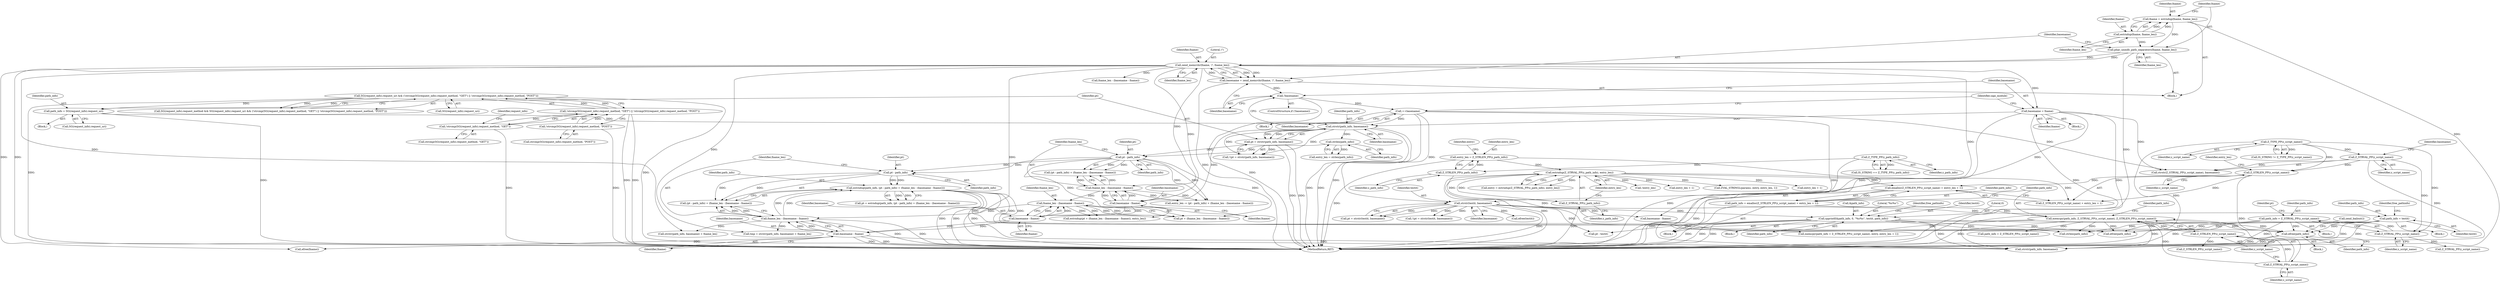 digraph "0_php_bf58162ddf970f63502837f366930e44d6a992cf@API" {
"1000828" [label="(Call,efree(path_info))"];
"1000530" [label="(Call,spprintf(&path_info, 0, \"%s%s\", testit, path_info))"];
"1000513" [label="(Call,strstr(testit, basename))"];
"1000318" [label="(Call,basename = fname)"];
"1000310" [label="(Call,zend_memrchr(fname, '/', fname_len))"];
"1000305" [label="(Call,phar_unixify_path_separators(fname, fname_len))"];
"1000300" [label="(Call,fname = estrndup(fname, fname_len))"];
"1000302" [label="(Call,estrndup(fname, fname_len))"];
"1000323" [label="(Call,++basename)"];
"1000315" [label="(Call,!basename)"];
"1000308" [label="(Call,basename = zend_memrchr(fname, '/', fname_len))"];
"1000542" [label="(Call,path_info = testit)"];
"1000495" [label="(Call,path_info = Z_STRVAL_PP(z_script_name))"];
"1000497" [label="(Call,Z_STRVAL_PP(z_script_name))"];
"1000425" [label="(Call,Z_STRVAL_PP(z_script_name))"];
"1000421" [label="(Call,Z_TYPE_PP(z_script_name))"];
"1000617" [label="(Call,estrndup(path_info, (pt - path_info) + (fname_len - (basename - fname))))"];
"1000620" [label="(Call,pt - path_info)"];
"1000596" [label="(Call,pt - path_info)"];
"1000582" [label="(Call,pt = strstr(path_info, basename))"];
"1000584" [label="(Call,strstr(path_info, basename))"];
"1000574" [label="(Call,path_info = SG(request_info).request_uri)"];
"1000278" [label="(Call,SG(request_info).request_uri && (!strcmp(SG(request_info).request_method, \"GET\") || !strcmp(SG(request_info).request_method, \"POST\")))"];
"1000283" [label="(Call,!strcmp(SG(request_info).request_method, \"GET\") || !strcmp(SG(request_info).request_method, \"POST\"))"];
"1000284" [label="(Call,!strcmp(SG(request_info).request_method, \"GET\"))"];
"1000291" [label="(Call,!strcmp(SG(request_info).request_method, \"POST\"))"];
"1000591" [label="(Call,strlen(path_info))"];
"1000623" [label="(Call,fname_len - (basename - fname))"];
"1000609" [label="(Call,fname_len - (basename - fname))"];
"1000599" [label="(Call,fname_len - (basename - fname))"];
"1000601" [label="(Call,basename - fname)"];
"1000611" [label="(Call,basename - fname)"];
"1000625" [label="(Call,basename - fname)"];
"1000467" [label="(Call,memcpy(path_info, Z_STRVAL_PP(z_script_name), Z_STRLEN_PP(z_script_name)))"];
"1000458" [label="(Call,path_info = emalloc(Z_STRLEN_PP(z_script_name) + entry_len + 1))"];
"1000460" [label="(Call,emalloc(Z_STRLEN_PP(z_script_name) + entry_len + 1))"];
"1000462" [label="(Call,Z_STRLEN_PP(z_script_name))"];
"1000454" [label="(Call,estrndup(Z_STRVAL_PP(z_path_info), entry_len))"];
"1000455" [label="(Call,Z_STRVAL_PP(z_path_info))"];
"1000450" [label="(Call,Z_STRLEN_PP(z_path_info))"];
"1000445" [label="(Call,Z_TYPE_PP(z_path_info))"];
"1000448" [label="(Call,entry_len = Z_STRLEN_PP(z_path_info))"];
"1000469" [label="(Call,Z_STRVAL_PP(z_script_name))"];
"1000471" [label="(Call,Z_STRLEN_PP(z_script_name))"];
"1000615" [label="(Call,pt = estrndup(path_info, (pt - path_info) + (fname_len - (basename - fname))))"];
"1000574" [label="(Call,path_info = SG(request_info).request_uri)"];
"1000656" [label="(Call,efree(path_info))"];
"1000445" [label="(Call,Z_TYPE_PP(z_path_info))"];
"1000945" [label="(Call,efree(fname))"];
"1000611" [label="(Call,basename - fname)"];
"1000467" [label="(Call,memcpy(path_info, Z_STRVAL_PP(z_script_name), Z_STRLEN_PP(z_script_name)))"];
"1000599" [label="(Call,fname_len - (basename - fname))"];
"1000583" [label="(Identifier,pt)"];
"1000307" [label="(Identifier,fname_len)"];
"1000496" [label="(Identifier,path_info)"];
"1000302" [label="(Call,estrndup(fname, fname_len))"];
"1000311" [label="(Identifier,fname)"];
"1000324" [label="(Identifier,basename)"];
"1000318" [label="(Call,basename = fname)"];
"1000531" [label="(Call,&path_info)"];
"1000457" [label="(Identifier,entry_len)"];
"1000319" [label="(Identifier,basename)"];
"1000582" [label="(Call,pt = strstr(path_info, basename))"];
"1000304" [label="(Identifier,fname_len)"];
"1000620" [label="(Call,pt - path_info)"];
"1000461" [label="(Call,Z_STRLEN_PP(z_script_name) + entry_len + 1)"];
"1000591" [label="(Call,strlen(path_info))"];
"1000829" [label="(Identifier,path_info)"];
"1000626" [label="(Identifier,basename)"];
"1000460" [label="(Call,emalloc(Z_STRLEN_PP(z_script_name) + entry_len + 1))"];
"1000606" [label="(Call,estrndup(pt + (fname_len - (basename - fname)), entry_len))"];
"1000576" [label="(Call,SG(request_info).request_uri)"];
"1000610" [label="(Identifier,fname_len)"];
"1000317" [label="(Block,)"];
"1000273" [label="(Call,SG(request_info).request_method && SG(request_info).request_uri && (!strcmp(SG(request_info).request_method, \"GET\") || !strcmp(SG(request_info).request_method, \"POST\")))"];
"1000621" [label="(Identifier,pt)"];
"1000546" [label="(Identifier,free_pathinfo)"];
"1000595" [label="(Call,(pt - path_info) + (fname_len - (basename - fname)))"];
"1000306" [label="(Identifier,fname)"];
"1000323" [label="(Call,++basename)"];
"1000566" [label="(Call,basename - fname)"];
"1000517" [label="(Call,efree(testit))"];
"1001030" [label="(MethodReturn,RET)"];
"1000564" [label="(Call,fname_len - (basename - fname))"];
"1000456" [label="(Identifier,z_path_info)"];
"1000427" [label="(Identifier,basename)"];
"1000285" [label="(Call,strcmp(SG(request_info).request_method, \"GET\"))"];
"1000534" [label="(Literal,\"%s%s\")"];
"1000502" [label="(Call,Z_STRVAL_PP(z_script_name))"];
"1000497" [label="(Call,Z_STRVAL_PP(z_script_name))"];
"1000320" [label="(Identifier,fname)"];
"1000581" [label="(Call,!(pt = strstr(path_info, basename)))"];
"1000463" [label="(Identifier,z_script_name)"];
"1000462" [label="(Call,Z_STRLEN_PP(z_script_name))"];
"1000474" [label="(Call,path_info + Z_STRLEN_PP(z_script_name))"];
"1000322" [label="(Block,)"];
"1000425" [label="(Call,Z_STRVAL_PP(z_script_name))"];
"1000426" [label="(Identifier,z_script_name)"];
"1000468" [label="(Identifier,path_info)"];
"1000421" [label="(Call,Z_TYPE_PP(z_script_name))"];
"1000465" [label="(Identifier,entry_len)"];
"1000830" [label="(Call,zend_bailout())"];
"1000316" [label="(Identifier,basename)"];
"1000305" [label="(Call,phar_unixify_path_separators(fname, fname_len))"];
"1000500" [label="(Identifier,pt)"];
"1000495" [label="(Call,path_info = Z_STRVAL_PP(z_script_name))"];
"1000455" [label="(Call,Z_STRVAL_PP(z_path_info))"];
"1000623" [label="(Call,fname_len - (basename - fname))"];
"1000292" [label="(Call,strcmp(SG(request_info).request_method, \"POST\"))"];
"1000613" [label="(Identifier,fname)"];
"1000314" [label="(ControlStructure,if (!basename))"];
"1000510" [label="(Call,!(pt = strstr(testit, basename)))"];
"1000538" [label="(Identifier,free_pathinfo)"];
"1000458" [label="(Call,path_info = emalloc(Z_STRLEN_PP(z_script_name) + entry_len + 1))"];
"1000452" [label="(Call,entry = estrndup(Z_STRVAL_PP(z_path_info), entry_len))"];
"1000295" [label="(Identifier,request_info)"];
"1000472" [label="(Identifier,z_script_name)"];
"1000450" [label="(Call,Z_STRLEN_PP(z_path_info))"];
"1000601" [label="(Call,basename - fname)"];
"1000541" [label="(Block,)"];
"1000522" [label="(Block,)"];
"1000612" [label="(Identifier,basename)"];
"1000600" [label="(Identifier,fname_len)"];
"1000627" [label="(Identifier,fname)"];
"1000309" [label="(Identifier,basename)"];
"1000475" [label="(Identifier,path_info)"];
"1000451" [label="(Identifier,z_path_info)"];
"1000308" [label="(Call,basename = zend_memrchr(fname, '/', fname_len))"];
"1000453" [label="(Identifier,entry)"];
"1000514" [label="(Identifier,testit)"];
"1000573" [label="(Block,)"];
"1000476" [label="(Call,Z_STRLEN_PP(z_script_name))"];
"1000596" [label="(Call,pt - path_info)"];
"1000454" [label="(Call,estrndup(Z_STRVAL_PP(z_path_info), entry_len))"];
"1000589" [label="(Call,entry_len = strlen(path_info))"];
"1000303" [label="(Identifier,fname)"];
"1000609" [label="(Call,fname_len - (basename - fname))"];
"1000544" [label="(Identifier,testit)"];
"1000446" [label="(Identifier,z_path_info)"];
"1000618" [label="(Identifier,path_info)"];
"1000593" [label="(Call,entry_len -= (pt - path_info) + (fname_len - (basename - fname)))"];
"1000511" [label="(Call,pt = strstr(testit, basename))"];
"1000543" [label="(Identifier,path_info)"];
"1000772" [label="(Call,!entry_len)"];
"1000422" [label="(Identifier,z_script_name)"];
"1000479" [label="(Call,entry_len + 1)"];
"1000513" [label="(Call,strstr(testit, basename))"];
"1000598" [label="(Identifier,path_info)"];
"1000449" [label="(Identifier,entry_len)"];
"1000586" [label="(Identifier,basename)"];
"1000535" [label="(Identifier,testit)"];
"1000603" [label="(Identifier,fname)"];
"1000471" [label="(Call,Z_STRLEN_PP(z_script_name))"];
"1000575" [label="(Identifier,path_info)"];
"1000585" [label="(Identifier,path_info)"];
"1000592" [label="(Identifier,path_info)"];
"1000315" [label="(Call,!basename)"];
"1000284" [label="(Call,!strcmp(SG(request_info).request_method, \"GET\"))"];
"1000310" [label="(Call,zend_memrchr(fname, '/', fname_len))"];
"1000867" [label="(Call,strstr(path_info, basename) + fname_len)"];
"1000890" [label="(Call,strlen(path_info))"];
"1000301" [label="(Identifier,fname)"];
"1000602" [label="(Identifier,basename)"];
"1000283" [label="(Call,!strcmp(SG(request_info).request_method, \"GET\") || !strcmp(SG(request_info).request_method, \"POST\"))"];
"1000619" [label="(Call,(pt - path_info) + (fname_len - (basename - fname)))"];
"1000561" [label="(Call,pt - testit)"];
"1000827" [label="(Block,)"];
"1000470" [label="(Identifier,z_script_name)"];
"1000641" [label="(Call,ZVAL_STRINGL(params, entry, entry_len, 1))"];
"1000313" [label="(Identifier,fname_len)"];
"1000443" [label="(Call,IS_STRING == Z_TYPE_PP(z_path_info))"];
"1000464" [label="(Call,entry_len + 1)"];
"1000584" [label="(Call,strstr(path_info, basename))"];
"1000868" [label="(Call,strstr(path_info, basename))"];
"1000447" [label="(Block,)"];
"1000279" [label="(Call,SG(request_info).request_uri)"];
"1000533" [label="(Literal,0)"];
"1000625" [label="(Call,basename - fname)"];
"1000498" [label="(Identifier,z_script_name)"];
"1000530" [label="(Call,spprintf(&path_info, 0, \"%s%s\", testit, path_info))"];
"1000828" [label="(Call,efree(path_info))"];
"1000865" [label="(Call,tmp = strstr(path_info, basename) + fname_len)"];
"1000278" [label="(Call,SG(request_info).request_uri && (!strcmp(SG(request_info).request_method, \"GET\") || !strcmp(SG(request_info).request_method, \"POST\")))"];
"1000419" [label="(Call,IS_STRING != Z_TYPE_PP(z_script_name))"];
"1000473" [label="(Call,memcpy(path_info + Z_STRLEN_PP(z_script_name), entry, entry_len + 1))"];
"1000459" [label="(Identifier,path_info)"];
"1000607" [label="(Call,pt + (fname_len - (basename - fname)))"];
"1000542" [label="(Call,path_info = testit)"];
"1000597" [label="(Identifier,pt)"];
"1000331" [label="(Identifier,sapi_module)"];
"1000291" [label="(Call,!strcmp(SG(request_info).request_method, \"POST\"))"];
"1000515" [label="(Identifier,basename)"];
"1000486" [label="(Block,)"];
"1000622" [label="(Identifier,path_info)"];
"1000469" [label="(Call,Z_STRVAL_PP(z_script_name))"];
"1000617" [label="(Call,estrndup(path_info, (pt - path_info) + (fname_len - (basename - fname))))"];
"1000312" [label="(Literal,'/')"];
"1000300" [label="(Call,fname = estrndup(fname, fname_len))"];
"1000424" [label="(Call,strstr(Z_STRVAL_PP(z_script_name), basename))"];
"1000624" [label="(Identifier,fname_len)"];
"1000536" [label="(Identifier,path_info)"];
"1000182" [label="(Block,)"];
"1000448" [label="(Call,entry_len = Z_STRLEN_PP(z_path_info))"];
"1000828" -> "1000827"  [label="AST: "];
"1000828" -> "1000829"  [label="CFG: "];
"1000829" -> "1000828"  [label="AST: "];
"1000830" -> "1000828"  [label="CFG: "];
"1000828" -> "1001030"  [label="DDG: "];
"1000828" -> "1001030"  [label="DDG: "];
"1000530" -> "1000828"  [label="DDG: "];
"1000542" -> "1000828"  [label="DDG: "];
"1000495" -> "1000828"  [label="DDG: "];
"1000617" -> "1000828"  [label="DDG: "];
"1000467" -> "1000828"  [label="DDG: "];
"1000530" -> "1000522"  [label="AST: "];
"1000530" -> "1000536"  [label="CFG: "];
"1000531" -> "1000530"  [label="AST: "];
"1000533" -> "1000530"  [label="AST: "];
"1000534" -> "1000530"  [label="AST: "];
"1000535" -> "1000530"  [label="AST: "];
"1000536" -> "1000530"  [label="AST: "];
"1000538" -> "1000530"  [label="CFG: "];
"1000530" -> "1001030"  [label="DDG: "];
"1000530" -> "1001030"  [label="DDG: "];
"1000530" -> "1001030"  [label="DDG: "];
"1000513" -> "1000530"  [label="DDG: "];
"1000530" -> "1000561"  [label="DDG: "];
"1000530" -> "1000656"  [label="DDG: "];
"1000530" -> "1000868"  [label="DDG: "];
"1000530" -> "1000890"  [label="DDG: "];
"1000513" -> "1000511"  [label="AST: "];
"1000513" -> "1000515"  [label="CFG: "];
"1000514" -> "1000513"  [label="AST: "];
"1000515" -> "1000513"  [label="AST: "];
"1000511" -> "1000513"  [label="CFG: "];
"1000513" -> "1001030"  [label="DDG: "];
"1000513" -> "1000510"  [label="DDG: "];
"1000513" -> "1000510"  [label="DDG: "];
"1000513" -> "1000511"  [label="DDG: "];
"1000513" -> "1000511"  [label="DDG: "];
"1000318" -> "1000513"  [label="DDG: "];
"1000323" -> "1000513"  [label="DDG: "];
"1000513" -> "1000517"  [label="DDG: "];
"1000513" -> "1000542"  [label="DDG: "];
"1000513" -> "1000561"  [label="DDG: "];
"1000513" -> "1000566"  [label="DDG: "];
"1000318" -> "1000317"  [label="AST: "];
"1000318" -> "1000320"  [label="CFG: "];
"1000319" -> "1000318"  [label="AST: "];
"1000320" -> "1000318"  [label="AST: "];
"1000331" -> "1000318"  [label="CFG: "];
"1000318" -> "1001030"  [label="DDG: "];
"1000318" -> "1001030"  [label="DDG: "];
"1000310" -> "1000318"  [label="DDG: "];
"1000318" -> "1000424"  [label="DDG: "];
"1000318" -> "1000584"  [label="DDG: "];
"1000318" -> "1000868"  [label="DDG: "];
"1000310" -> "1000308"  [label="AST: "];
"1000310" -> "1000313"  [label="CFG: "];
"1000311" -> "1000310"  [label="AST: "];
"1000312" -> "1000310"  [label="AST: "];
"1000313" -> "1000310"  [label="AST: "];
"1000308" -> "1000310"  [label="CFG: "];
"1000310" -> "1001030"  [label="DDG: "];
"1000310" -> "1001030"  [label="DDG: "];
"1000310" -> "1000308"  [label="DDG: "];
"1000310" -> "1000308"  [label="DDG: "];
"1000310" -> "1000308"  [label="DDG: "];
"1000305" -> "1000310"  [label="DDG: "];
"1000305" -> "1000310"  [label="DDG: "];
"1000310" -> "1000564"  [label="DDG: "];
"1000310" -> "1000566"  [label="DDG: "];
"1000310" -> "1000599"  [label="DDG: "];
"1000310" -> "1000601"  [label="DDG: "];
"1000310" -> "1000865"  [label="DDG: "];
"1000310" -> "1000867"  [label="DDG: "];
"1000310" -> "1000945"  [label="DDG: "];
"1000305" -> "1000182"  [label="AST: "];
"1000305" -> "1000307"  [label="CFG: "];
"1000306" -> "1000305"  [label="AST: "];
"1000307" -> "1000305"  [label="AST: "];
"1000309" -> "1000305"  [label="CFG: "];
"1000305" -> "1001030"  [label="DDG: "];
"1000300" -> "1000305"  [label="DDG: "];
"1000302" -> "1000305"  [label="DDG: "];
"1000300" -> "1000182"  [label="AST: "];
"1000300" -> "1000302"  [label="CFG: "];
"1000301" -> "1000300"  [label="AST: "];
"1000302" -> "1000300"  [label="AST: "];
"1000306" -> "1000300"  [label="CFG: "];
"1000300" -> "1001030"  [label="DDG: "];
"1000302" -> "1000300"  [label="DDG: "];
"1000302" -> "1000300"  [label="DDG: "];
"1000302" -> "1000304"  [label="CFG: "];
"1000303" -> "1000302"  [label="AST: "];
"1000304" -> "1000302"  [label="AST: "];
"1000323" -> "1000322"  [label="AST: "];
"1000323" -> "1000324"  [label="CFG: "];
"1000324" -> "1000323"  [label="AST: "];
"1000331" -> "1000323"  [label="CFG: "];
"1000323" -> "1001030"  [label="DDG: "];
"1000315" -> "1000323"  [label="DDG: "];
"1000323" -> "1000424"  [label="DDG: "];
"1000323" -> "1000584"  [label="DDG: "];
"1000323" -> "1000868"  [label="DDG: "];
"1000315" -> "1000314"  [label="AST: "];
"1000315" -> "1000316"  [label="CFG: "];
"1000316" -> "1000315"  [label="AST: "];
"1000319" -> "1000315"  [label="CFG: "];
"1000324" -> "1000315"  [label="CFG: "];
"1000315" -> "1001030"  [label="DDG: "];
"1000308" -> "1000315"  [label="DDG: "];
"1000308" -> "1000182"  [label="AST: "];
"1000309" -> "1000308"  [label="AST: "];
"1000316" -> "1000308"  [label="CFG: "];
"1000308" -> "1001030"  [label="DDG: "];
"1000542" -> "1000541"  [label="AST: "];
"1000542" -> "1000544"  [label="CFG: "];
"1000543" -> "1000542"  [label="AST: "];
"1000544" -> "1000542"  [label="AST: "];
"1000546" -> "1000542"  [label="CFG: "];
"1000542" -> "1001030"  [label="DDG: "];
"1000542" -> "1000656"  [label="DDG: "];
"1000542" -> "1000868"  [label="DDG: "];
"1000542" -> "1000890"  [label="DDG: "];
"1000495" -> "1000486"  [label="AST: "];
"1000495" -> "1000497"  [label="CFG: "];
"1000496" -> "1000495"  [label="AST: "];
"1000497" -> "1000495"  [label="AST: "];
"1000500" -> "1000495"  [label="CFG: "];
"1000495" -> "1001030"  [label="DDG: "];
"1000497" -> "1000495"  [label="DDG: "];
"1000495" -> "1000656"  [label="DDG: "];
"1000495" -> "1000868"  [label="DDG: "];
"1000495" -> "1000890"  [label="DDG: "];
"1000497" -> "1000498"  [label="CFG: "];
"1000498" -> "1000497"  [label="AST: "];
"1000425" -> "1000497"  [label="DDG: "];
"1000421" -> "1000497"  [label="DDG: "];
"1000497" -> "1000502"  [label="DDG: "];
"1000425" -> "1000424"  [label="AST: "];
"1000425" -> "1000426"  [label="CFG: "];
"1000426" -> "1000425"  [label="AST: "];
"1000427" -> "1000425"  [label="CFG: "];
"1000425" -> "1001030"  [label="DDG: "];
"1000425" -> "1000424"  [label="DDG: "];
"1000421" -> "1000425"  [label="DDG: "];
"1000425" -> "1000462"  [label="DDG: "];
"1000421" -> "1000419"  [label="AST: "];
"1000421" -> "1000422"  [label="CFG: "];
"1000422" -> "1000421"  [label="AST: "];
"1000419" -> "1000421"  [label="CFG: "];
"1000421" -> "1001030"  [label="DDG: "];
"1000421" -> "1000419"  [label="DDG: "];
"1000421" -> "1000462"  [label="DDG: "];
"1000617" -> "1000615"  [label="AST: "];
"1000617" -> "1000619"  [label="CFG: "];
"1000618" -> "1000617"  [label="AST: "];
"1000619" -> "1000617"  [label="AST: "];
"1000615" -> "1000617"  [label="CFG: "];
"1000617" -> "1001030"  [label="DDG: "];
"1000617" -> "1001030"  [label="DDG: "];
"1000617" -> "1000615"  [label="DDG: "];
"1000617" -> "1000615"  [label="DDG: "];
"1000620" -> "1000617"  [label="DDG: "];
"1000620" -> "1000617"  [label="DDG: "];
"1000623" -> "1000617"  [label="DDG: "];
"1000623" -> "1000617"  [label="DDG: "];
"1000617" -> "1000656"  [label="DDG: "];
"1000617" -> "1000868"  [label="DDG: "];
"1000617" -> "1000890"  [label="DDG: "];
"1000620" -> "1000619"  [label="AST: "];
"1000620" -> "1000622"  [label="CFG: "];
"1000621" -> "1000620"  [label="AST: "];
"1000622" -> "1000620"  [label="AST: "];
"1000624" -> "1000620"  [label="CFG: "];
"1000620" -> "1000619"  [label="DDG: "];
"1000620" -> "1000619"  [label="DDG: "];
"1000596" -> "1000620"  [label="DDG: "];
"1000596" -> "1000620"  [label="DDG: "];
"1000596" -> "1000595"  [label="AST: "];
"1000596" -> "1000598"  [label="CFG: "];
"1000597" -> "1000596"  [label="AST: "];
"1000598" -> "1000596"  [label="AST: "];
"1000600" -> "1000596"  [label="CFG: "];
"1000596" -> "1000593"  [label="DDG: "];
"1000596" -> "1000593"  [label="DDG: "];
"1000596" -> "1000595"  [label="DDG: "];
"1000596" -> "1000595"  [label="DDG: "];
"1000582" -> "1000596"  [label="DDG: "];
"1000591" -> "1000596"  [label="DDG: "];
"1000596" -> "1000606"  [label="DDG: "];
"1000596" -> "1000607"  [label="DDG: "];
"1000582" -> "1000581"  [label="AST: "];
"1000582" -> "1000584"  [label="CFG: "];
"1000583" -> "1000582"  [label="AST: "];
"1000584" -> "1000582"  [label="AST: "];
"1000581" -> "1000582"  [label="CFG: "];
"1000582" -> "1001030"  [label="DDG: "];
"1000582" -> "1001030"  [label="DDG: "];
"1000582" -> "1000581"  [label="DDG: "];
"1000584" -> "1000582"  [label="DDG: "];
"1000584" -> "1000582"  [label="DDG: "];
"1000584" -> "1000586"  [label="CFG: "];
"1000585" -> "1000584"  [label="AST: "];
"1000586" -> "1000584"  [label="AST: "];
"1000584" -> "1001030"  [label="DDG: "];
"1000584" -> "1001030"  [label="DDG: "];
"1000584" -> "1000581"  [label="DDG: "];
"1000584" -> "1000581"  [label="DDG: "];
"1000574" -> "1000584"  [label="DDG: "];
"1000584" -> "1000591"  [label="DDG: "];
"1000584" -> "1000601"  [label="DDG: "];
"1000574" -> "1000573"  [label="AST: "];
"1000574" -> "1000576"  [label="CFG: "];
"1000575" -> "1000574"  [label="AST: "];
"1000576" -> "1000574"  [label="AST: "];
"1000583" -> "1000574"  [label="CFG: "];
"1000574" -> "1001030"  [label="DDG: "];
"1000278" -> "1000574"  [label="DDG: "];
"1000278" -> "1000273"  [label="AST: "];
"1000278" -> "1000279"  [label="CFG: "];
"1000278" -> "1000283"  [label="CFG: "];
"1000279" -> "1000278"  [label="AST: "];
"1000283" -> "1000278"  [label="AST: "];
"1000273" -> "1000278"  [label="CFG: "];
"1000278" -> "1001030"  [label="DDG: "];
"1000278" -> "1001030"  [label="DDG: "];
"1000278" -> "1000273"  [label="DDG: "];
"1000278" -> "1000273"  [label="DDG: "];
"1000283" -> "1000278"  [label="DDG: "];
"1000283" -> "1000278"  [label="DDG: "];
"1000283" -> "1000284"  [label="CFG: "];
"1000283" -> "1000291"  [label="CFG: "];
"1000284" -> "1000283"  [label="AST: "];
"1000291" -> "1000283"  [label="AST: "];
"1000283" -> "1001030"  [label="DDG: "];
"1000283" -> "1001030"  [label="DDG: "];
"1000284" -> "1000283"  [label="DDG: "];
"1000291" -> "1000283"  [label="DDG: "];
"1000284" -> "1000285"  [label="CFG: "];
"1000285" -> "1000284"  [label="AST: "];
"1000295" -> "1000284"  [label="CFG: "];
"1000284" -> "1001030"  [label="DDG: "];
"1000291" -> "1000292"  [label="CFG: "];
"1000292" -> "1000291"  [label="AST: "];
"1000291" -> "1001030"  [label="DDG: "];
"1000591" -> "1000589"  [label="AST: "];
"1000591" -> "1000592"  [label="CFG: "];
"1000592" -> "1000591"  [label="AST: "];
"1000589" -> "1000591"  [label="CFG: "];
"1000591" -> "1000589"  [label="DDG: "];
"1000623" -> "1000619"  [label="AST: "];
"1000623" -> "1000625"  [label="CFG: "];
"1000624" -> "1000623"  [label="AST: "];
"1000625" -> "1000623"  [label="AST: "];
"1000619" -> "1000623"  [label="CFG: "];
"1000623" -> "1001030"  [label="DDG: "];
"1000623" -> "1001030"  [label="DDG: "];
"1000623" -> "1000619"  [label="DDG: "];
"1000623" -> "1000619"  [label="DDG: "];
"1000609" -> "1000623"  [label="DDG: "];
"1000625" -> "1000623"  [label="DDG: "];
"1000625" -> "1000623"  [label="DDG: "];
"1000623" -> "1000865"  [label="DDG: "];
"1000623" -> "1000867"  [label="DDG: "];
"1000609" -> "1000607"  [label="AST: "];
"1000609" -> "1000611"  [label="CFG: "];
"1000610" -> "1000609"  [label="AST: "];
"1000611" -> "1000609"  [label="AST: "];
"1000607" -> "1000609"  [label="CFG: "];
"1000609" -> "1000606"  [label="DDG: "];
"1000609" -> "1000606"  [label="DDG: "];
"1000609" -> "1000607"  [label="DDG: "];
"1000609" -> "1000607"  [label="DDG: "];
"1000599" -> "1000609"  [label="DDG: "];
"1000611" -> "1000609"  [label="DDG: "];
"1000611" -> "1000609"  [label="DDG: "];
"1000599" -> "1000595"  [label="AST: "];
"1000599" -> "1000601"  [label="CFG: "];
"1000600" -> "1000599"  [label="AST: "];
"1000601" -> "1000599"  [label="AST: "];
"1000595" -> "1000599"  [label="CFG: "];
"1000599" -> "1000593"  [label="DDG: "];
"1000599" -> "1000593"  [label="DDG: "];
"1000599" -> "1000595"  [label="DDG: "];
"1000599" -> "1000595"  [label="DDG: "];
"1000601" -> "1000599"  [label="DDG: "];
"1000601" -> "1000599"  [label="DDG: "];
"1000601" -> "1000603"  [label="CFG: "];
"1000602" -> "1000601"  [label="AST: "];
"1000603" -> "1000601"  [label="AST: "];
"1000601" -> "1000611"  [label="DDG: "];
"1000601" -> "1000611"  [label="DDG: "];
"1000611" -> "1000613"  [label="CFG: "];
"1000612" -> "1000611"  [label="AST: "];
"1000613" -> "1000611"  [label="AST: "];
"1000611" -> "1000625"  [label="DDG: "];
"1000611" -> "1000625"  [label="DDG: "];
"1000625" -> "1000627"  [label="CFG: "];
"1000626" -> "1000625"  [label="AST: "];
"1000627" -> "1000625"  [label="AST: "];
"1000625" -> "1001030"  [label="DDG: "];
"1000625" -> "1001030"  [label="DDG: "];
"1000625" -> "1000868"  [label="DDG: "];
"1000625" -> "1000945"  [label="DDG: "];
"1000467" -> "1000447"  [label="AST: "];
"1000467" -> "1000471"  [label="CFG: "];
"1000468" -> "1000467"  [label="AST: "];
"1000469" -> "1000467"  [label="AST: "];
"1000471" -> "1000467"  [label="AST: "];
"1000475" -> "1000467"  [label="CFG: "];
"1000467" -> "1001030"  [label="DDG: "];
"1000458" -> "1000467"  [label="DDG: "];
"1000469" -> "1000467"  [label="DDG: "];
"1000471" -> "1000467"  [label="DDG: "];
"1000467" -> "1000473"  [label="DDG: "];
"1000467" -> "1000474"  [label="DDG: "];
"1000467" -> "1000656"  [label="DDG: "];
"1000467" -> "1000868"  [label="DDG: "];
"1000467" -> "1000890"  [label="DDG: "];
"1000458" -> "1000447"  [label="AST: "];
"1000458" -> "1000460"  [label="CFG: "];
"1000459" -> "1000458"  [label="AST: "];
"1000460" -> "1000458"  [label="AST: "];
"1000468" -> "1000458"  [label="CFG: "];
"1000458" -> "1001030"  [label="DDG: "];
"1000460" -> "1000458"  [label="DDG: "];
"1000460" -> "1000461"  [label="CFG: "];
"1000461" -> "1000460"  [label="AST: "];
"1000460" -> "1001030"  [label="DDG: "];
"1000462" -> "1000460"  [label="DDG: "];
"1000454" -> "1000460"  [label="DDG: "];
"1000462" -> "1000461"  [label="AST: "];
"1000462" -> "1000463"  [label="CFG: "];
"1000463" -> "1000462"  [label="AST: "];
"1000465" -> "1000462"  [label="CFG: "];
"1000462" -> "1000461"  [label="DDG: "];
"1000462" -> "1000469"  [label="DDG: "];
"1000454" -> "1000452"  [label="AST: "];
"1000454" -> "1000457"  [label="CFG: "];
"1000455" -> "1000454"  [label="AST: "];
"1000457" -> "1000454"  [label="AST: "];
"1000452" -> "1000454"  [label="CFG: "];
"1000454" -> "1001030"  [label="DDG: "];
"1000454" -> "1000452"  [label="DDG: "];
"1000454" -> "1000452"  [label="DDG: "];
"1000455" -> "1000454"  [label="DDG: "];
"1000448" -> "1000454"  [label="DDG: "];
"1000454" -> "1000461"  [label="DDG: "];
"1000454" -> "1000464"  [label="DDG: "];
"1000454" -> "1000473"  [label="DDG: "];
"1000454" -> "1000479"  [label="DDG: "];
"1000454" -> "1000641"  [label="DDG: "];
"1000454" -> "1000772"  [label="DDG: "];
"1000455" -> "1000456"  [label="CFG: "];
"1000456" -> "1000455"  [label="AST: "];
"1000457" -> "1000455"  [label="CFG: "];
"1000455" -> "1001030"  [label="DDG: "];
"1000450" -> "1000455"  [label="DDG: "];
"1000450" -> "1000448"  [label="AST: "];
"1000450" -> "1000451"  [label="CFG: "];
"1000451" -> "1000450"  [label="AST: "];
"1000448" -> "1000450"  [label="CFG: "];
"1000450" -> "1000448"  [label="DDG: "];
"1000445" -> "1000450"  [label="DDG: "];
"1000445" -> "1000443"  [label="AST: "];
"1000445" -> "1000446"  [label="CFG: "];
"1000446" -> "1000445"  [label="AST: "];
"1000443" -> "1000445"  [label="CFG: "];
"1000445" -> "1001030"  [label="DDG: "];
"1000445" -> "1000443"  [label="DDG: "];
"1000448" -> "1000447"  [label="AST: "];
"1000449" -> "1000448"  [label="AST: "];
"1000453" -> "1000448"  [label="CFG: "];
"1000448" -> "1001030"  [label="DDG: "];
"1000469" -> "1000470"  [label="CFG: "];
"1000470" -> "1000469"  [label="AST: "];
"1000472" -> "1000469"  [label="CFG: "];
"1000469" -> "1000471"  [label="DDG: "];
"1000471" -> "1000472"  [label="CFG: "];
"1000472" -> "1000471"  [label="AST: "];
"1000471" -> "1000476"  [label="DDG: "];
}
